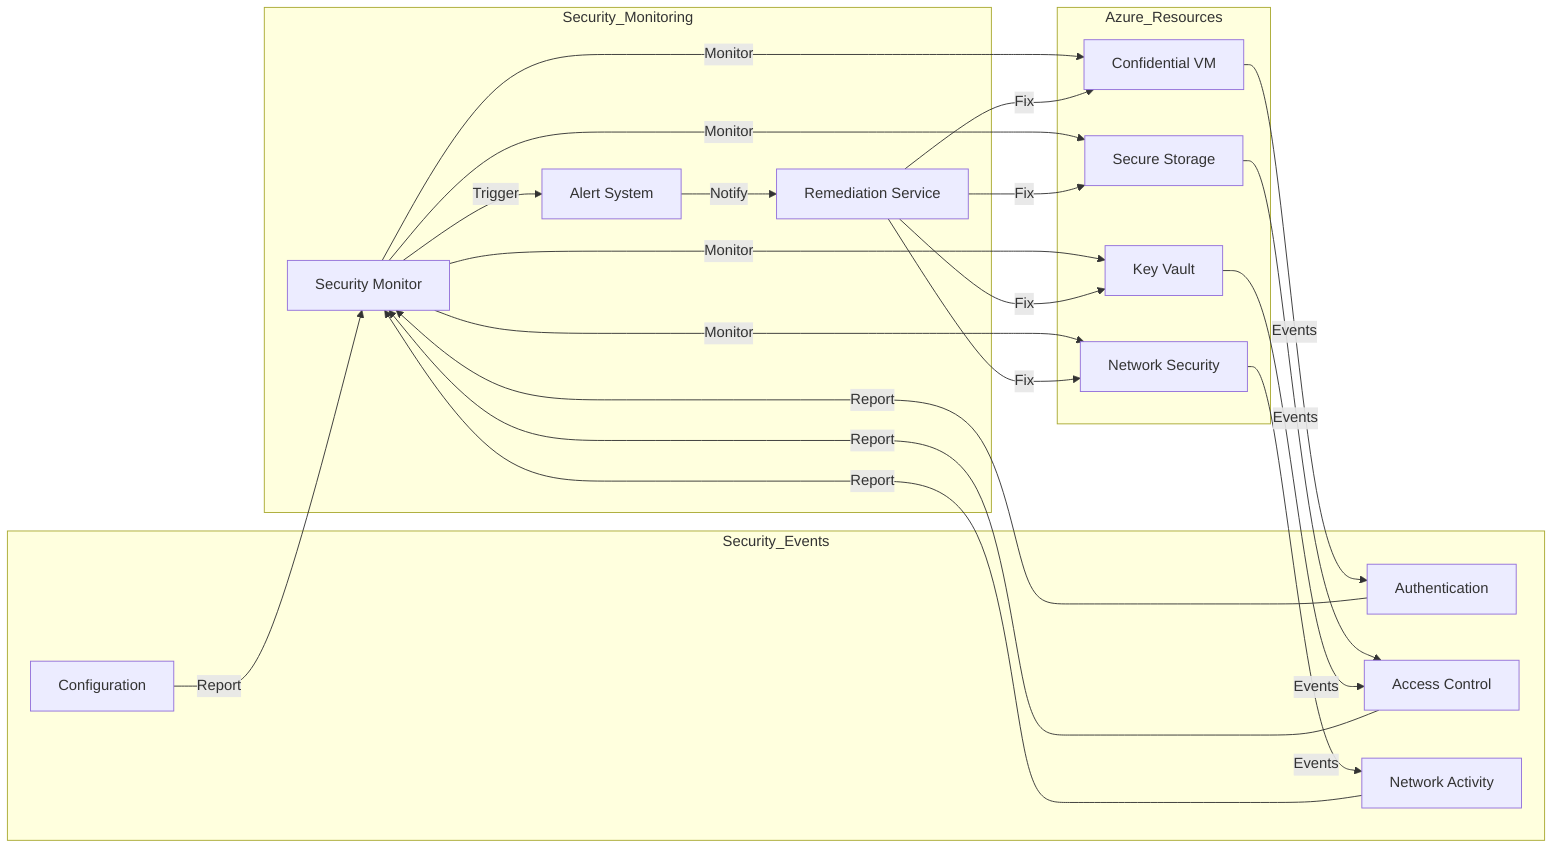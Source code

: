 graph LR
  subgraph Security_Monitoring
    Monitor[Security Monitor]
    Alert[Alert System]
    Remediate[Remediation Service]
  end

  subgraph Azure_Resources
    VM[Confidential VM]
    Storage[Secure Storage]
    KV[Key Vault]
    NSG[Network Security]
  end

  subgraph Security_Events
    Auth[Authentication]
    Access[Access Control]
    Network[Network Activity]
    Config[Configuration]
  end

  Monitor -->|Monitor| VM
  Monitor -->|Monitor| Storage
  Monitor -->|Monitor| KV
  Monitor -->|Monitor| NSG

  VM -->|Events| Auth
  Storage -->|Events| Access
  KV -->|Events| Access
  NSG -->|Events| Network

  Auth -->|Report| Monitor
  Access -->|Report| Monitor
  Network -->|Report| Monitor
  Config -->|Report| Monitor

  Monitor -->|Trigger| Alert
  Alert -->|Notify| Remediate
  Remediate -->|Fix| VM
  Remediate -->|Fix| Storage
  Remediate -->|Fix| KV
  Remediate -->|Fix| NSG